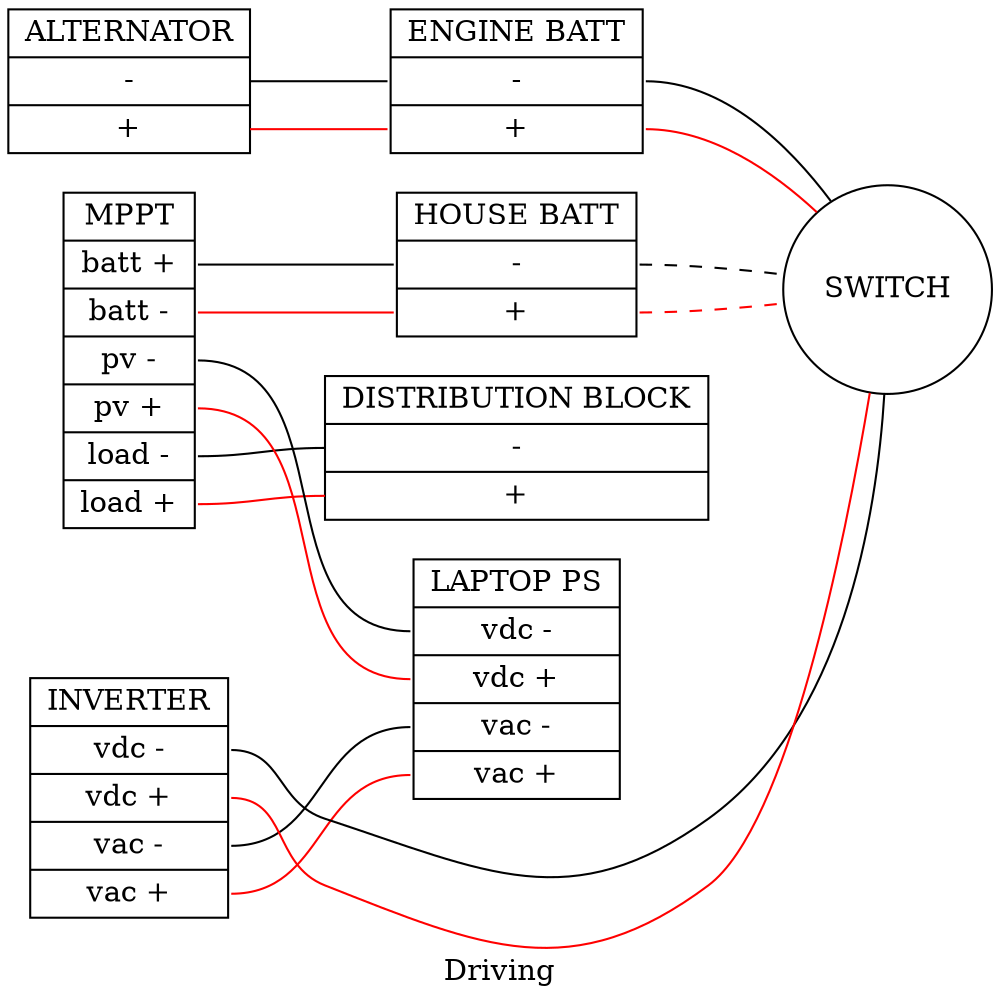 graph g {
  graph [
  rankdir = "LR"
  label = "Driving"
  ];
  "MPPT" [
  label = "<f0> MPPT|<f1> batt +|<f2> batt -|<f3> pv -|<f4> pv +|<f5> load -|<f6> load +"
  shape = "record"
  ];
  "DISTRIBUTION BLOCK" [
  label = "<f0> DISTRIBUTION BLOCK|<f1> -|<f2> +"
  shape = "record"
  ];
  "LAPTOP PS" [
  label = "<f0> LAPTOP PS|<f1> vdc -|<f2> vdc +|<f3> vac -|<f4> vac +"
  shape = "record"
  ];
  "HOUSE BATT" [
  label = "<f0> HOUSE BATT|<f1> -|<f2> +"
  shape = "record"
  ];
  "INVERTER" [
  label = "<f0> INVERTER|<f1> vdc -|<f2> vdc +|<f3> vac -|<f4> vac +"
  shape = "record"
  ];
  "ALTERNATOR" [
  label = "<f0> ALTERNATOR|<f1> -|<f2> +"
  shape = "record"
  ];
  "ENGINE BATT" [
  label = "<f0> ENGINE BATT|<f1> -|<f2> +"
  shape = "record"
  ];
  "SWITCH" [
  label = "SWITCH"
  shape = "circle"
  ];
  "MPPT":f5 -- "DISTRIBUTION BLOCK":f1 [
  id = 0
  ];
  "MPPT":f6 -- "DISTRIBUTION BLOCK":f2 [
  id = 1
  color = "red"
  ];
  "MPPT":f3 -- "LAPTOP PS":f1 [
  id = 2
  ];
  "MPPT":f4 -- "LAPTOP PS":f2 [
  id = 3
  color = "red"
  ];
  "INVERTER":f1 -- "SWITCH" [
  id = 4
  ];
  "INVERTER":f2 -- "SWITCH" [
  id = 5
  color = "red"
  ];
  "INVERTER":f3 -- "LAPTOP PS":f3 [
  id = 6
  ];
  "INVERTER":f4 -- "LAPTOP PS":f4 [
  id = 7
  color = "red"
  ];
  "ALTERNATOR":f1 -- "ENGINE BATT":f1 [
  id = 8
  ];
  "ALTERNATOR":f2 -- "ENGINE BATT":f2 [
  id = 9
  color = "red"
  ];
  "HOUSE BATT":f1 -- "SWITCH" [
  id = 10
  style = "dashed"
  ];
  "HOUSE BATT":f2 -- "SWITCH" [
  id = 11
  style = "dashed"
  color = "red"
  ];
  "ENGINE BATT":f1 -- "SWITCH" [
  id = 12
  ];
  "ENGINE BATT":f2 -- "SWITCH" [
  id = 13
  color = "red"
  ];
  "MPPT":f1 -- "HOUSE BATT":f1 [
  id = 14
  ];
  "MPPT":f2 -- "HOUSE BATT":f2 [
  id = 15
  color = "red"
  ];
}

